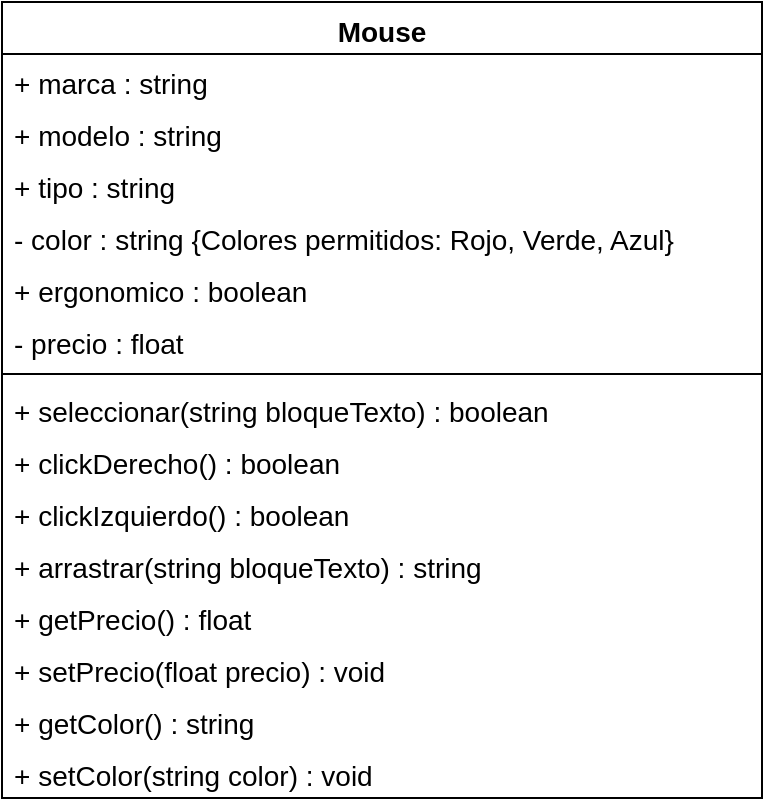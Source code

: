 <mxfile version="16.6.7" type="device"><diagram id="3I0p2mTRq_sJxFSzwgRq" name="Page-1"><mxGraphModel dx="849" dy="463" grid="1" gridSize="10" guides="1" tooltips="1" connect="1" arrows="1" fold="1" page="1" pageScale="1" pageWidth="827" pageHeight="1169" math="0" shadow="0"><root><mxCell id="0"/><mxCell id="1" parent="0"/><mxCell id="d2mRjUpL5fEEVMCh5pt4-31" value="Mouse" style="swimlane;fontStyle=1;align=center;verticalAlign=top;childLayout=stackLayout;horizontal=1;startSize=26;horizontalStack=0;resizeParent=1;resizeParentMax=0;resizeLast=0;collapsible=1;marginBottom=0;fontSize=14;" vertex="1" parent="1"><mxGeometry x="224" y="40" width="380" height="398" as="geometry"/></mxCell><mxCell id="d2mRjUpL5fEEVMCh5pt4-32" value="+ marca : string" style="text;strokeColor=none;fillColor=none;align=left;verticalAlign=top;spacingLeft=4;spacingRight=4;overflow=hidden;rotatable=0;points=[[0,0.5],[1,0.5]];portConstraint=eastwest;fontSize=14;" vertex="1" parent="d2mRjUpL5fEEVMCh5pt4-31"><mxGeometry y="26" width="380" height="26" as="geometry"/></mxCell><mxCell id="d2mRjUpL5fEEVMCh5pt4-43" value="+ modelo : string" style="text;strokeColor=none;fillColor=none;align=left;verticalAlign=top;spacingLeft=4;spacingRight=4;overflow=hidden;rotatable=0;points=[[0,0.5],[1,0.5]];portConstraint=eastwest;fontSize=14;" vertex="1" parent="d2mRjUpL5fEEVMCh5pt4-31"><mxGeometry y="52" width="380" height="26" as="geometry"/></mxCell><mxCell id="d2mRjUpL5fEEVMCh5pt4-35" value="+ tipo : string" style="text;strokeColor=none;fillColor=none;align=left;verticalAlign=top;spacingLeft=4;spacingRight=4;overflow=hidden;rotatable=0;points=[[0,0.5],[1,0.5]];portConstraint=eastwest;fontSize=14;" vertex="1" parent="d2mRjUpL5fEEVMCh5pt4-31"><mxGeometry y="78" width="380" height="26" as="geometry"/></mxCell><mxCell id="d2mRjUpL5fEEVMCh5pt4-36" value="- color : string {Colores permitidos: Rojo, Verde, Azul}" style="text;strokeColor=none;fillColor=none;align=left;verticalAlign=top;spacingLeft=4;spacingRight=4;overflow=hidden;rotatable=0;points=[[0,0.5],[1,0.5]];portConstraint=eastwest;fontSize=14;" vertex="1" parent="d2mRjUpL5fEEVMCh5pt4-31"><mxGeometry y="104" width="380" height="26" as="geometry"/></mxCell><mxCell id="d2mRjUpL5fEEVMCh5pt4-37" value="+ ergonomico : boolean" style="text;strokeColor=none;fillColor=none;align=left;verticalAlign=top;spacingLeft=4;spacingRight=4;overflow=hidden;rotatable=0;points=[[0,0.5],[1,0.5]];portConstraint=eastwest;fontSize=14;" vertex="1" parent="d2mRjUpL5fEEVMCh5pt4-31"><mxGeometry y="130" width="380" height="26" as="geometry"/></mxCell><mxCell id="d2mRjUpL5fEEVMCh5pt4-41" value="- precio : float" style="text;strokeColor=none;fillColor=none;align=left;verticalAlign=top;spacingLeft=4;spacingRight=4;overflow=hidden;rotatable=0;points=[[0,0.5],[1,0.5]];portConstraint=eastwest;fontSize=14;" vertex="1" parent="d2mRjUpL5fEEVMCh5pt4-31"><mxGeometry y="156" width="380" height="26" as="geometry"/></mxCell><mxCell id="d2mRjUpL5fEEVMCh5pt4-33" value="" style="line;strokeWidth=1;fillColor=none;align=left;verticalAlign=middle;spacingTop=-1;spacingLeft=3;spacingRight=3;rotatable=0;labelPosition=right;points=[];portConstraint=eastwest;fontSize=14;" vertex="1" parent="d2mRjUpL5fEEVMCh5pt4-31"><mxGeometry y="182" width="380" height="8" as="geometry"/></mxCell><mxCell id="d2mRjUpL5fEEVMCh5pt4-34" value="+ seleccionar(string bloqueTexto) : boolean" style="text;strokeColor=none;fillColor=none;align=left;verticalAlign=top;spacingLeft=4;spacingRight=4;overflow=hidden;rotatable=0;points=[[0,0.5],[1,0.5]];portConstraint=eastwest;fontSize=14;" vertex="1" parent="d2mRjUpL5fEEVMCh5pt4-31"><mxGeometry y="190" width="380" height="26" as="geometry"/></mxCell><mxCell id="d2mRjUpL5fEEVMCh5pt4-38" value="+ clickDerecho() : boolean" style="text;strokeColor=none;fillColor=none;align=left;verticalAlign=top;spacingLeft=4;spacingRight=4;overflow=hidden;rotatable=0;points=[[0,0.5],[1,0.5]];portConstraint=eastwest;fontSize=14;" vertex="1" parent="d2mRjUpL5fEEVMCh5pt4-31"><mxGeometry y="216" width="380" height="26" as="geometry"/></mxCell><mxCell id="d2mRjUpL5fEEVMCh5pt4-39" value="+ clickIzquierdo() : boolean" style="text;strokeColor=none;fillColor=none;align=left;verticalAlign=top;spacingLeft=4;spacingRight=4;overflow=hidden;rotatable=0;points=[[0,0.5],[1,0.5]];portConstraint=eastwest;fontSize=14;" vertex="1" parent="d2mRjUpL5fEEVMCh5pt4-31"><mxGeometry y="242" width="380" height="26" as="geometry"/></mxCell><mxCell id="d2mRjUpL5fEEVMCh5pt4-42" value="+ arrastrar(string bloqueTexto) : string" style="text;strokeColor=none;fillColor=none;align=left;verticalAlign=top;spacingLeft=4;spacingRight=4;overflow=hidden;rotatable=0;points=[[0,0.5],[1,0.5]];portConstraint=eastwest;fontSize=14;" vertex="1" parent="d2mRjUpL5fEEVMCh5pt4-31"><mxGeometry y="268" width="380" height="26" as="geometry"/></mxCell><mxCell id="d2mRjUpL5fEEVMCh5pt4-44" value="+ getPrecio() : float" style="text;strokeColor=none;fillColor=none;align=left;verticalAlign=top;spacingLeft=4;spacingRight=4;overflow=hidden;rotatable=0;points=[[0,0.5],[1,0.5]];portConstraint=eastwest;fontSize=14;" vertex="1" parent="d2mRjUpL5fEEVMCh5pt4-31"><mxGeometry y="294" width="380" height="26" as="geometry"/></mxCell><mxCell id="d2mRjUpL5fEEVMCh5pt4-45" value="+ setPrecio(float precio) : void" style="text;strokeColor=none;fillColor=none;align=left;verticalAlign=top;spacingLeft=4;spacingRight=4;overflow=hidden;rotatable=0;points=[[0,0.5],[1,0.5]];portConstraint=eastwest;fontSize=14;" vertex="1" parent="d2mRjUpL5fEEVMCh5pt4-31"><mxGeometry y="320" width="380" height="26" as="geometry"/></mxCell><mxCell id="d2mRjUpL5fEEVMCh5pt4-46" value="+ getColor() : string" style="text;strokeColor=none;fillColor=none;align=left;verticalAlign=top;spacingLeft=4;spacingRight=4;overflow=hidden;rotatable=0;points=[[0,0.5],[1,0.5]];portConstraint=eastwest;fontSize=14;" vertex="1" parent="d2mRjUpL5fEEVMCh5pt4-31"><mxGeometry y="346" width="380" height="26" as="geometry"/></mxCell><mxCell id="d2mRjUpL5fEEVMCh5pt4-47" value="+ setColor(string color) : void" style="text;strokeColor=none;fillColor=none;align=left;verticalAlign=top;spacingLeft=4;spacingRight=4;overflow=hidden;rotatable=0;points=[[0,0.5],[1,0.5]];portConstraint=eastwest;fontSize=14;" vertex="1" parent="d2mRjUpL5fEEVMCh5pt4-31"><mxGeometry y="372" width="380" height="26" as="geometry"/></mxCell></root></mxGraphModel></diagram></mxfile>
